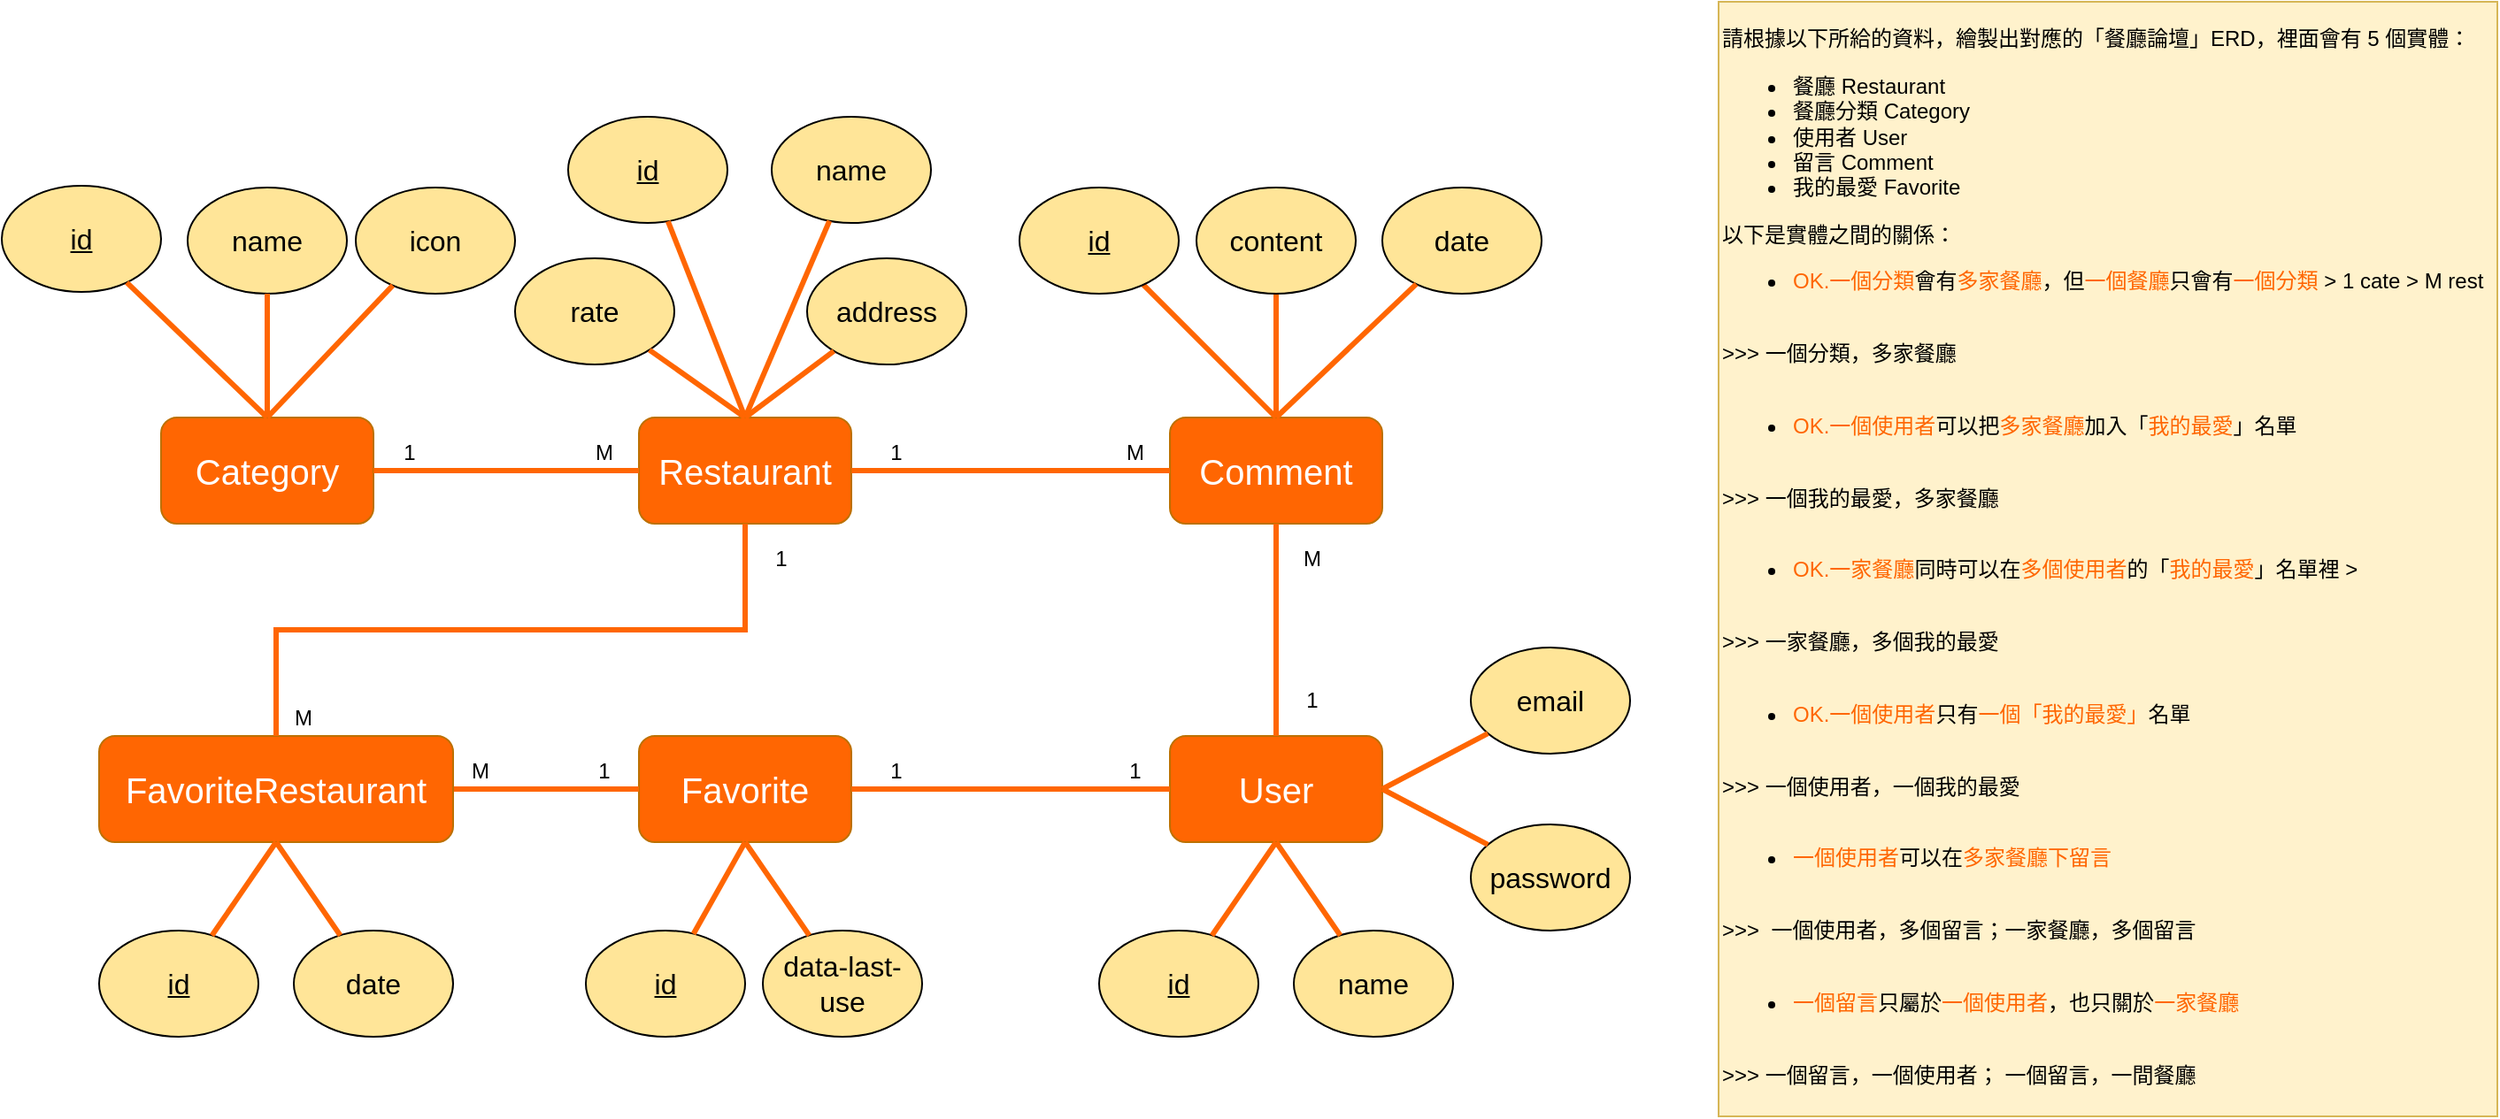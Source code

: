 <mxfile version="16.4.3" type="github"><diagram id="Arsce1lhnxzf3GvLfII_" name="第1頁"><mxGraphModel dx="1422" dy="1571" grid="1" gridSize="10" guides="1" tooltips="1" connect="1" arrows="1" fold="1" page="1" pageScale="1" pageWidth="1169" pageHeight="827" math="0" shadow="0"><root><mxCell id="0"/><mxCell id="1" parent="0"/><mxCell id="sODQ3IuSzkhDvpB2BnHd-1" value="&lt;p&gt;請根據以下所給的資料，繪製出對應的「餐廳論壇」ERD，裡面會有 5 個實體：&lt;/p&gt;&lt;ul&gt;&lt;li&gt;餐廳 Restaurant&lt;/li&gt;&lt;li&gt;餐廳分類 Category&lt;/li&gt;&lt;li&gt;使用者 User&lt;/li&gt;&lt;li&gt;留言 Comment&lt;/li&gt;&lt;li&gt;我的最愛 Favorite&lt;/li&gt;&lt;/ul&gt;&lt;p&gt;以下是實體之間的關係：&lt;/p&gt;&lt;ul&gt;&lt;li&gt;&lt;font color=&quot;#FF6602&quot;&gt;OK.一個分類&lt;/font&gt;會有&lt;font color=&quot;#FF6602&quot;&gt;多家餐廳&lt;/font&gt;，但&lt;font color=&quot;#FF6602&quot;&gt;一個餐廳&lt;/font&gt;只會有&lt;font color=&quot;#FF6602&quot;&gt;一個分類&lt;/font&gt; &amp;gt; 1 cate &amp;gt; M rest&lt;/li&gt;&lt;/ul&gt;&lt;div&gt;&lt;br&gt;&lt;/div&gt;&lt;div&gt;&amp;gt;&amp;gt;&amp;gt; 一個分類，多家餐廳&lt;/div&gt;&lt;div&gt;&lt;br&gt;&lt;/div&gt;&lt;ul&gt;&lt;li&gt;&lt;font color=&quot;#FF6602&quot;&gt;OK.一個使用者&lt;/font&gt;可以把&lt;font color=&quot;#FF6602&quot;&gt;多家餐廳&lt;/font&gt;加入「&lt;font color=&quot;#FF6602&quot;&gt;我的最愛&lt;/font&gt;」名單 &lt;br&gt;&lt;/li&gt;&lt;/ul&gt;&lt;div&gt;&lt;br&gt;&lt;/div&gt;&lt;div&gt;&amp;gt;&amp;gt;&amp;gt; 一個我的最愛，多家餐廳&lt;/div&gt;&lt;div&gt;&lt;br&gt;&lt;/div&gt;&lt;ul&gt;&lt;li&gt;&lt;font color=&quot;#FF6602&quot;&gt;OK.一家餐廳&lt;/font&gt;同時可以在&lt;font color=&quot;#FF6602&quot;&gt;多個使用者&lt;/font&gt;的「&lt;font color=&quot;#FF6602&quot;&gt;我的最愛&lt;/font&gt;」名單裡 &amp;gt;&amp;nbsp;&lt;/li&gt;&lt;/ul&gt;&lt;div&gt;&lt;br&gt;&lt;/div&gt;&lt;div&gt;&amp;gt;&amp;gt;&amp;gt; 一家餐廳，多個我的最愛&lt;/div&gt;&lt;div&gt;&lt;br&gt;&lt;/div&gt;&lt;ul&gt;&lt;li&gt;&lt;font color=&quot;#FF6602&quot;&gt;OK.一個使用者&lt;/font&gt;只有&lt;font color=&quot;#FF6602&quot;&gt;一個「我的最愛」&lt;/font&gt;名單&lt;/li&gt;&lt;/ul&gt;&lt;div&gt;&lt;br&gt;&lt;/div&gt;&lt;div&gt;&amp;gt;&amp;gt;&amp;gt; 一個使用者，一個我的最愛&lt;/div&gt;&lt;div&gt;&lt;br&gt;&lt;/div&gt;&lt;ul&gt;&lt;li&gt;&lt;font color=&quot;#FF6602&quot;&gt;一個使用者&lt;/font&gt;可以在&lt;font color=&quot;#FF6602&quot;&gt;多家餐廳下留言&amp;nbsp;&lt;/font&gt;&lt;/li&gt;&lt;/ul&gt;&lt;div&gt;&lt;br&gt;&lt;/div&gt;&lt;div&gt;&lt;font color=&quot;#FF6602&quot;&gt;&lt;font color=&quot;#000000&quot;&gt;&amp;gt;&amp;gt;&amp;gt;&amp;nbsp; 一個使用者，多個留言；一家餐廳，多個留言&lt;/font&gt;&lt;br&gt;&lt;/font&gt;&lt;/div&gt;&lt;div&gt;&lt;font color=&quot;#FF6602&quot;&gt;&lt;br&gt;&lt;/font&gt;&lt;/div&gt;&lt;ul&gt;&lt;li&gt;&lt;font color=&quot;#FF6602&quot;&gt;一個留言&lt;/font&gt;只屬於&lt;font color=&quot;#FF6602&quot;&gt;一個使用者&lt;/font&gt;，也只關於&lt;font color=&quot;#FF6602&quot;&gt;一家餐廳 &lt;br&gt;&lt;/font&gt;&lt;/li&gt;&lt;/ul&gt;&lt;div&gt;&lt;br&gt;&lt;/div&gt;&lt;div&gt;&lt;font color=&quot;#FF6602&quot;&gt;&lt;font color=&quot;#000000&quot;&gt;&amp;gt;&amp;gt;&amp;gt; 一個留言，一個使用者； 一個留言，一間餐廳&lt;/font&gt;&lt;br&gt;&lt;/font&gt;&lt;/div&gt;&lt;div&gt;&lt;font color=&quot;#FF6602&quot;&gt;&lt;br&gt;&lt;/font&gt;&lt;/div&gt;" style="text;html=1;align=left;verticalAlign=middle;resizable=0;points=[];autosize=1;strokeColor=#d6b656;fillColor=#fff2cc;" parent="1" vertex="1"><mxGeometry x="1020" y="-455" width="440" height="630" as="geometry"/></mxCell><mxCell id="ShWmm1AUHznijSMf3zA9-1" value="Category" style="rounded=1;whiteSpace=wrap;html=1;fillColor=#FF6602;strokeColor=#BD7000;fontColor=#FFFFFF;fontSize=20;" parent="1" vertex="1"><mxGeometry x="140" y="-220" width="120" height="60" as="geometry"/></mxCell><mxCell id="ShWmm1AUHznijSMf3zA9-2" value="Restaurant" style="rounded=1;whiteSpace=wrap;html=1;fillColor=#FF6602;strokeColor=#BD7000;fontColor=#FFFFFF;fontSize=20;" parent="1" vertex="1"><mxGeometry x="410" y="-220" width="120" height="60" as="geometry"/></mxCell><mxCell id="ShWmm1AUHznijSMf3zA9-3" value="User" style="rounded=1;whiteSpace=wrap;html=1;fillColor=#FF6602;strokeColor=#BD7000;fontColor=#FFFFFF;fontSize=20;" parent="1" vertex="1"><mxGeometry x="710" y="-40" width="120" height="60" as="geometry"/></mxCell><mxCell id="ShWmm1AUHznijSMf3zA9-4" value="Comment" style="rounded=1;whiteSpace=wrap;html=1;fillColor=#FF6602;strokeColor=#BD7000;fontColor=#FFFFFF;fontSize=20;" parent="1" vertex="1"><mxGeometry x="710" y="-220" width="120" height="60" as="geometry"/></mxCell><mxCell id="ShWmm1AUHznijSMf3zA9-5" value="Favorite" style="rounded=1;whiteSpace=wrap;html=1;fillColor=#FF6602;strokeColor=#BD7000;fontColor=#FFFFFF;fontSize=20;" parent="1" vertex="1"><mxGeometry x="410" y="-40" width="120" height="60" as="geometry"/></mxCell><mxCell id="ShWmm1AUHznijSMf3zA9-6" style="edgeStyle=orthogonalEdgeStyle;rounded=0;orthogonalLoop=1;jettySize=auto;html=1;entryX=0;entryY=0.5;entryDx=0;entryDy=0;strokeWidth=3;endArrow=none;endFill=0;strokeColor=#FF6602;exitX=1;exitY=0.5;exitDx=0;exitDy=0;" parent="1" source="ShWmm1AUHznijSMf3zA9-1" target="ShWmm1AUHznijSMf3zA9-2" edge="1"><mxGeometry relative="1" as="geometry"><mxPoint x="460" y="-150" as="sourcePoint"/><mxPoint x="400" y="-56" as="targetPoint"/></mxGeometry></mxCell><mxCell id="ShWmm1AUHznijSMf3zA9-7" value="1" style="text;html=1;align=center;verticalAlign=middle;resizable=0;points=[];autosize=1;strokeColor=none;fillColor=none;" parent="1" vertex="1"><mxGeometry x="270" y="-210" width="20" height="20" as="geometry"/></mxCell><mxCell id="ShWmm1AUHznijSMf3zA9-8" value="M" style="text;html=1;align=center;verticalAlign=middle;resizable=0;points=[];autosize=1;strokeColor=none;fillColor=none;" parent="1" vertex="1"><mxGeometry x="380" y="-210" width="20" height="20" as="geometry"/></mxCell><mxCell id="ShWmm1AUHznijSMf3zA9-9" style="edgeStyle=orthogonalEdgeStyle;rounded=0;orthogonalLoop=1;jettySize=auto;html=1;strokeWidth=3;endArrow=none;endFill=0;strokeColor=#FF6602;exitX=1;exitY=0.5;exitDx=0;exitDy=0;entryX=0;entryY=0.5;entryDx=0;entryDy=0;" parent="1" source="ShWmm1AUHznijSMf3zA9-5" target="ShWmm1AUHznijSMf3zA9-3" edge="1"><mxGeometry relative="1" as="geometry"><mxPoint x="640" y="-80" as="sourcePoint"/><mxPoint x="680" y="-30" as="targetPoint"/></mxGeometry></mxCell><mxCell id="ShWmm1AUHznijSMf3zA9-10" value="1" style="text;html=1;align=center;verticalAlign=middle;resizable=0;points=[];autosize=1;strokeColor=none;fillColor=none;" parent="1" vertex="1"><mxGeometry x="680" y="-30" width="20" height="20" as="geometry"/></mxCell><mxCell id="ShWmm1AUHznijSMf3zA9-11" value="1" style="text;html=1;align=center;verticalAlign=middle;resizable=0;points=[];autosize=1;strokeColor=none;fillColor=none;" parent="1" vertex="1"><mxGeometry x="545" y="-30" width="20" height="20" as="geometry"/></mxCell><mxCell id="ShWmm1AUHznijSMf3zA9-12" style="edgeStyle=orthogonalEdgeStyle;rounded=0;orthogonalLoop=1;jettySize=auto;html=1;strokeWidth=3;endArrow=none;endFill=0;strokeColor=#FF6602;exitX=1;exitY=0.5;exitDx=0;exitDy=0;entryX=0;entryY=0.5;entryDx=0;entryDy=0;" parent="1" source="ShWmm1AUHznijSMf3zA9-23" target="ShWmm1AUHznijSMf3zA9-5" edge="1"><mxGeometry relative="1" as="geometry"><mxPoint x="510" as="sourcePoint"/><mxPoint x="725" as="targetPoint"/></mxGeometry></mxCell><mxCell id="ShWmm1AUHznijSMf3zA9-13" value="1" style="text;html=1;align=center;verticalAlign=middle;resizable=0;points=[];autosize=1;strokeColor=none;fillColor=none;" parent="1" vertex="1"><mxGeometry x="480" y="-150" width="20" height="20" as="geometry"/></mxCell><mxCell id="ShWmm1AUHznijSMf3zA9-14" value="M" style="text;html=1;align=center;verticalAlign=middle;resizable=0;points=[];autosize=1;strokeColor=none;fillColor=none;" parent="1" vertex="1"><mxGeometry x="210" y="-60" width="20" height="20" as="geometry"/></mxCell><mxCell id="ShWmm1AUHznijSMf3zA9-15" style="edgeStyle=orthogonalEdgeStyle;rounded=0;orthogonalLoop=1;jettySize=auto;html=1;strokeWidth=3;endArrow=none;endFill=0;strokeColor=#FF6602;exitX=1;exitY=0.5;exitDx=0;exitDy=0;entryX=0;entryY=0.5;entryDx=0;entryDy=0;" parent="1" source="ShWmm1AUHznijSMf3zA9-2" target="ShWmm1AUHznijSMf3zA9-4" edge="1"><mxGeometry relative="1" as="geometry"><mxPoint x="500" y="-110" as="sourcePoint"/><mxPoint x="660" y="-170" as="targetPoint"/></mxGeometry></mxCell><mxCell id="ShWmm1AUHznijSMf3zA9-16" style="edgeStyle=orthogonalEdgeStyle;rounded=0;orthogonalLoop=1;jettySize=auto;html=1;strokeWidth=3;endArrow=none;endFill=0;strokeColor=#FF6602;exitX=0.5;exitY=1;exitDx=0;exitDy=0;entryX=0.5;entryY=0;entryDx=0;entryDy=0;" parent="1" source="ShWmm1AUHznijSMf3zA9-4" target="ShWmm1AUHznijSMf3zA9-3" edge="1"><mxGeometry relative="1" as="geometry"><mxPoint x="540" y="-70" as="sourcePoint"/><mxPoint x="765" y="-70" as="targetPoint"/></mxGeometry></mxCell><mxCell id="ShWmm1AUHznijSMf3zA9-17" value="1" style="text;html=1;align=center;verticalAlign=middle;resizable=0;points=[];autosize=1;strokeColor=none;fillColor=none;" parent="1" vertex="1"><mxGeometry x="780" y="-70" width="20" height="20" as="geometry"/></mxCell><mxCell id="ShWmm1AUHznijSMf3zA9-18" value="M" style="text;html=1;align=center;verticalAlign=middle;resizable=0;points=[];autosize=1;strokeColor=none;fillColor=none;" parent="1" vertex="1"><mxGeometry x="780" y="-150" width="20" height="20" as="geometry"/></mxCell><mxCell id="ShWmm1AUHznijSMf3zA9-19" value="M" style="text;html=1;align=center;verticalAlign=middle;resizable=0;points=[];autosize=1;strokeColor=none;fillColor=none;" parent="1" vertex="1"><mxGeometry x="680" y="-210" width="20" height="20" as="geometry"/></mxCell><mxCell id="ShWmm1AUHznijSMf3zA9-20" value="1" style="text;html=1;align=center;verticalAlign=middle;resizable=0;points=[];autosize=1;strokeColor=none;fillColor=none;" parent="1" vertex="1"><mxGeometry x="545" y="-210" width="20" height="20" as="geometry"/></mxCell><mxCell id="ShWmm1AUHznijSMf3zA9-21" value="&lt;div&gt;1&lt;/div&gt;" style="text;html=1;align=center;verticalAlign=middle;resizable=0;points=[];autosize=1;strokeColor=none;fillColor=none;" parent="1" vertex="1"><mxGeometry x="380" y="-30" width="20" height="20" as="geometry"/></mxCell><mxCell id="ShWmm1AUHznijSMf3zA9-22" value="M" style="text;html=1;align=center;verticalAlign=middle;resizable=0;points=[];autosize=1;strokeColor=none;fillColor=none;" parent="1" vertex="1"><mxGeometry x="310" y="-30" width="20" height="20" as="geometry"/></mxCell><mxCell id="ShWmm1AUHznijSMf3zA9-23" value="FavoriteRestaurant" style="rounded=1;whiteSpace=wrap;html=1;fillColor=#FF6602;strokeColor=#BD7000;fontColor=#FFFFFF;fontSize=20;" parent="1" vertex="1"><mxGeometry x="105" y="-40" width="200" height="60" as="geometry"/></mxCell><mxCell id="ShWmm1AUHznijSMf3zA9-24" style="edgeStyle=orthogonalEdgeStyle;rounded=0;orthogonalLoop=1;jettySize=auto;html=1;strokeWidth=3;endArrow=none;endFill=0;strokeColor=#FF6602;exitX=0.5;exitY=0;exitDx=0;exitDy=0;entryX=0.5;entryY=1;entryDx=0;entryDy=0;" parent="1" source="ShWmm1AUHznijSMf3zA9-23" target="ShWmm1AUHznijSMf3zA9-2" edge="1"><mxGeometry relative="1" as="geometry"><mxPoint x="315" as="sourcePoint"/><mxPoint x="375" as="targetPoint"/></mxGeometry></mxCell><mxCell id="ShWmm1AUHznijSMf3zA9-25" value="&lt;u&gt;id&lt;/u&gt;" style="ellipse;whiteSpace=wrap;html=1;fillColor=#FFE598;fontSize=16;" parent="1" vertex="1"><mxGeometry x="670" y="70" width="90" height="60" as="geometry"/></mxCell><mxCell id="ShWmm1AUHznijSMf3zA9-27" style="edgeStyle=none;rounded=0;orthogonalLoop=1;jettySize=auto;html=1;fontSize=16;fontColor=#FFFFFF;endArrow=none;endFill=0;strokeColor=#FF6602;strokeWidth=3;entryX=0.5;entryY=0;entryDx=0;entryDy=0;" parent="1" source="ShWmm1AUHznijSMf3zA9-39" target="ShWmm1AUHznijSMf3zA9-4" edge="1"><mxGeometry relative="1" as="geometry"><mxPoint x="815.512" y="-413.004" as="sourcePoint"/><mxPoint x="770" y="-272.33" as="targetPoint"/></mxGeometry></mxCell><mxCell id="ShWmm1AUHznijSMf3zA9-29" value="password" style="ellipse;whiteSpace=wrap;html=1;fillColor=#FFE598;fontSize=16;" parent="1" vertex="1"><mxGeometry x="880" y="10" width="90" height="60" as="geometry"/></mxCell><mxCell id="ShWmm1AUHznijSMf3zA9-30" value="name" style="ellipse;whiteSpace=wrap;html=1;fillColor=#FFE598;fontSize=16;" parent="1" vertex="1"><mxGeometry x="780" y="70" width="90" height="60" as="geometry"/></mxCell><mxCell id="ShWmm1AUHznijSMf3zA9-31" value="email" style="ellipse;whiteSpace=wrap;html=1;fillColor=#FFE598;fontSize=16;" parent="1" vertex="1"><mxGeometry x="880" y="-90" width="90" height="60" as="geometry"/></mxCell><mxCell id="ShWmm1AUHznijSMf3zA9-32" style="edgeStyle=none;rounded=0;orthogonalLoop=1;jettySize=auto;html=1;fontSize=16;fontColor=#FFFFFF;endArrow=none;endFill=0;strokeColor=#FF6602;strokeWidth=3;entryX=0.5;entryY=0;entryDx=0;entryDy=0;" parent="1" source="ShWmm1AUHznijSMf3zA9-40" target="ShWmm1AUHznijSMf3zA9-4" edge="1"><mxGeometry relative="1" as="geometry"><mxPoint x="670.512" y="-440.004" as="sourcePoint"/><mxPoint x="625" y="-299.33" as="targetPoint"/></mxGeometry></mxCell><mxCell id="ShWmm1AUHznijSMf3zA9-33" style="edgeStyle=none;rounded=0;orthogonalLoop=1;jettySize=auto;html=1;fontSize=16;fontColor=#FFFFFF;endArrow=none;endFill=0;strokeColor=#FF6602;strokeWidth=3;entryX=1;entryY=0.5;entryDx=0;entryDy=0;" parent="1" source="ShWmm1AUHznijSMf3zA9-31" target="ShWmm1AUHznijSMf3zA9-3" edge="1"><mxGeometry relative="1" as="geometry"><mxPoint x="860.002" y="-141.004" as="sourcePoint"/><mxPoint x="814.49" y="-0.33" as="targetPoint"/></mxGeometry></mxCell><mxCell id="ShWmm1AUHznijSMf3zA9-35" style="edgeStyle=none;rounded=0;orthogonalLoop=1;jettySize=auto;html=1;fontSize=16;fontColor=#FFFFFF;endArrow=none;endFill=0;strokeColor=#FF6602;strokeWidth=3;" parent="1" target="ShWmm1AUHznijSMf3zA9-30" edge="1"><mxGeometry relative="1" as="geometry"><mxPoint x="770" y="20" as="sourcePoint"/><mxPoint x="734.49" y="170.34" as="targetPoint"/></mxGeometry></mxCell><mxCell id="ShWmm1AUHznijSMf3zA9-37" style="edgeStyle=none;rounded=0;orthogonalLoop=1;jettySize=auto;html=1;fontSize=16;fontColor=#FFFFFF;endArrow=none;endFill=0;strokeColor=#FF6602;strokeWidth=3;exitX=1;exitY=0.5;exitDx=0;exitDy=0;" parent="1" source="ShWmm1AUHznijSMf3zA9-3" target="ShWmm1AUHznijSMf3zA9-29" edge="1"><mxGeometry relative="1" as="geometry"><mxPoint x="800.002" y="29.666" as="sourcePoint"/><mxPoint x="754.49" y="170.34" as="targetPoint"/></mxGeometry></mxCell><mxCell id="ShWmm1AUHznijSMf3zA9-38" style="edgeStyle=none;rounded=0;orthogonalLoop=1;jettySize=auto;html=1;fontSize=16;fontColor=#FFFFFF;endArrow=none;endFill=0;strokeColor=#FF6602;strokeWidth=3;exitX=0.5;exitY=1;exitDx=0;exitDy=0;" parent="1" source="ShWmm1AUHznijSMf3zA9-3" target="ShWmm1AUHznijSMf3zA9-25" edge="1"><mxGeometry relative="1" as="geometry"><mxPoint x="710" y="50" as="sourcePoint"/><mxPoint x="634.49" y="190.67" as="targetPoint"/></mxGeometry></mxCell><mxCell id="ShWmm1AUHznijSMf3zA9-39" value="&lt;div&gt;content&lt;/div&gt;" style="ellipse;whiteSpace=wrap;html=1;fillColor=#FFE598;fontSize=16;" parent="1" vertex="1"><mxGeometry x="725" y="-350" width="90" height="60" as="geometry"/></mxCell><mxCell id="ShWmm1AUHznijSMf3zA9-40" value="&lt;u&gt;id&lt;/u&gt;" style="ellipse;whiteSpace=wrap;html=1;fillColor=#FFE598;fontSize=16;" parent="1" vertex="1"><mxGeometry x="625" y="-350" width="90" height="60" as="geometry"/></mxCell><mxCell id="ShWmm1AUHznijSMf3zA9-41" value="date" style="ellipse;whiteSpace=wrap;html=1;fillColor=#FFE598;fontSize=16;" parent="1" vertex="1"><mxGeometry x="830" y="-350" width="90" height="60" as="geometry"/></mxCell><mxCell id="ShWmm1AUHznijSMf3zA9-42" style="edgeStyle=none;rounded=0;orthogonalLoop=1;jettySize=auto;html=1;fontSize=16;fontColor=#FFFFFF;endArrow=none;endFill=0;strokeColor=#FF6602;strokeWidth=3;" parent="1" source="ShWmm1AUHznijSMf3zA9-41" edge="1"><mxGeometry relative="1" as="geometry"><mxPoint x="841.023" y="-274.613" as="sourcePoint"/><mxPoint x="770" y="-220" as="targetPoint"/></mxGeometry></mxCell><mxCell id="ShWmm1AUHznijSMf3zA9-43" value="&lt;span&gt;id&lt;/span&gt;" style="ellipse;whiteSpace=wrap;html=1;fillColor=#FFE598;fontSize=16;fontStyle=4" parent="1" vertex="1"><mxGeometry x="370" y="-390" width="90" height="60" as="geometry"/></mxCell><mxCell id="ShWmm1AUHznijSMf3zA9-44" value="name" style="ellipse;whiteSpace=wrap;html=1;fillColor=#FFE598;fontSize=16;" parent="1" vertex="1"><mxGeometry x="485" y="-390" width="90" height="60" as="geometry"/></mxCell><mxCell id="ShWmm1AUHznijSMf3zA9-45" value="address" style="ellipse;whiteSpace=wrap;html=1;fillColor=#FFE598;fontSize=16;" parent="1" vertex="1"><mxGeometry x="505" y="-310" width="90" height="60" as="geometry"/></mxCell><mxCell id="ShWmm1AUHznijSMf3zA9-46" value="rate" style="ellipse;whiteSpace=wrap;html=1;fillColor=#FFE598;fontSize=16;" parent="1" vertex="1"><mxGeometry x="340" y="-310" width="90" height="60" as="geometry"/></mxCell><mxCell id="ShWmm1AUHznijSMf3zA9-47" style="edgeStyle=none;rounded=0;orthogonalLoop=1;jettySize=auto;html=1;fontSize=16;fontColor=#FFFFFF;endArrow=none;endFill=0;strokeColor=#FF6602;strokeWidth=3;entryX=0.5;entryY=0;entryDx=0;entryDy=0;" parent="1" source="ShWmm1AUHznijSMf3zA9-43" target="ShWmm1AUHznijSMf3zA9-2" edge="1"><mxGeometry relative="1" as="geometry"><mxPoint x="334.962" y="-349.998" as="sourcePoint"/><mxPoint x="410" y="-274.96" as="targetPoint"/></mxGeometry></mxCell><mxCell id="ShWmm1AUHznijSMf3zA9-48" style="edgeStyle=none;rounded=0;orthogonalLoop=1;jettySize=auto;html=1;fontSize=16;fontColor=#FFFFFF;endArrow=none;endFill=0;strokeColor=#FF6602;strokeWidth=3;entryX=0.5;entryY=0;entryDx=0;entryDy=0;" parent="1" source="ShWmm1AUHznijSMf3zA9-46" target="ShWmm1AUHznijSMf3zA9-2" edge="1"><mxGeometry relative="1" as="geometry"><mxPoint x="436.401" y="-320.979" as="sourcePoint"/><mxPoint x="480" y="-210" as="targetPoint"/></mxGeometry></mxCell><mxCell id="ShWmm1AUHznijSMf3zA9-49" style="edgeStyle=none;rounded=0;orthogonalLoop=1;jettySize=auto;html=1;fontSize=16;fontColor=#FFFFFF;endArrow=none;endFill=0;strokeColor=#FF6602;strokeWidth=3;entryX=0.5;entryY=0;entryDx=0;entryDy=0;" parent="1" source="ShWmm1AUHznijSMf3zA9-44" target="ShWmm1AUHznijSMf3zA9-2" edge="1"><mxGeometry relative="1" as="geometry"><mxPoint x="429.896" y="-247.578" as="sourcePoint"/><mxPoint x="480" y="-210" as="targetPoint"/></mxGeometry></mxCell><mxCell id="ShWmm1AUHznijSMf3zA9-50" style="edgeStyle=none;rounded=0;orthogonalLoop=1;jettySize=auto;html=1;fontSize=16;fontColor=#FFFFFF;endArrow=none;endFill=0;strokeColor=#FF6602;strokeWidth=3;entryX=0.5;entryY=0;entryDx=0;entryDy=0;" parent="1" source="ShWmm1AUHznijSMf3zA9-45" target="ShWmm1AUHznijSMf3zA9-2" edge="1"><mxGeometry relative="1" as="geometry"><mxPoint x="527.638" y="-321.154" as="sourcePoint"/><mxPoint x="480" y="-210" as="targetPoint"/></mxGeometry></mxCell><mxCell id="ShWmm1AUHznijSMf3zA9-51" value="&lt;u&gt;id&lt;/u&gt;" style="ellipse;whiteSpace=wrap;html=1;fillColor=#FFE598;fontSize=16;" parent="1" vertex="1"><mxGeometry x="50" y="-351" width="90" height="60" as="geometry"/></mxCell><mxCell id="ShWmm1AUHznijSMf3zA9-52" value="name" style="ellipse;whiteSpace=wrap;html=1;fillColor=#FFE598;fontSize=16;" parent="1" vertex="1"><mxGeometry x="155" y="-350" width="90" height="60" as="geometry"/></mxCell><mxCell id="ShWmm1AUHznijSMf3zA9-53" style="edgeStyle=none;rounded=0;orthogonalLoop=1;jettySize=auto;html=1;fontSize=16;fontColor=#FFFFFF;endArrow=none;endFill=0;strokeColor=#FF6602;strokeWidth=3;entryX=0.5;entryY=0;entryDx=0;entryDy=0;" parent="1" source="ShWmm1AUHznijSMf3zA9-52" target="ShWmm1AUHznijSMf3zA9-1" edge="1"><mxGeometry relative="1" as="geometry"><mxPoint x="246.401" y="-320.979" as="sourcePoint"/><mxPoint x="290" y="-210" as="targetPoint"/></mxGeometry></mxCell><mxCell id="ShWmm1AUHznijSMf3zA9-54" style="edgeStyle=none;rounded=0;orthogonalLoop=1;jettySize=auto;html=1;fontSize=16;fontColor=#FFFFFF;endArrow=none;endFill=0;strokeColor=#FF6602;strokeWidth=3;entryX=0.5;entryY=0;entryDx=0;entryDy=0;" parent="1" source="ShWmm1AUHznijSMf3zA9-51" target="ShWmm1AUHznijSMf3zA9-1" edge="1"><mxGeometry relative="1" as="geometry"><mxPoint x="237.602" y="-320.408" as="sourcePoint"/><mxPoint x="210" y="-210" as="targetPoint"/></mxGeometry></mxCell><mxCell id="ShWmm1AUHznijSMf3zA9-55" value="&lt;u&gt;id&lt;/u&gt;" style="ellipse;whiteSpace=wrap;html=1;fillColor=#FFE598;fontSize=16;" parent="1" vertex="1"><mxGeometry x="380" y="70" width="90" height="60" as="geometry"/></mxCell><mxCell id="ShWmm1AUHznijSMf3zA9-56" value="&lt;u&gt;id&lt;/u&gt;" style="ellipse;whiteSpace=wrap;html=1;fillColor=#FFE598;fontSize=16;" parent="1" vertex="1"><mxGeometry x="105" y="70" width="90" height="60" as="geometry"/></mxCell><mxCell id="ShWmm1AUHznijSMf3zA9-57" style="edgeStyle=none;rounded=0;orthogonalLoop=1;jettySize=auto;html=1;fontSize=16;fontColor=#FFFFFF;endArrow=none;endFill=0;strokeColor=#FF6602;strokeWidth=3;exitX=0.5;exitY=1;exitDx=0;exitDy=0;" parent="1" source="ShWmm1AUHznijSMf3zA9-23" target="ShWmm1AUHznijSMf3zA9-56" edge="1"><mxGeometry relative="1" as="geometry"><mxPoint x="280" y="80" as="sourcePoint"/><mxPoint x="194.03" y="202.815" as="targetPoint"/></mxGeometry></mxCell><mxCell id="ShWmm1AUHznijSMf3zA9-58" style="edgeStyle=none;rounded=0;orthogonalLoop=1;jettySize=auto;html=1;fontSize=16;fontColor=#FFFFFF;endArrow=none;endFill=0;strokeColor=#FF6602;strokeWidth=3;exitX=0.5;exitY=1;exitDx=0;exitDy=0;" parent="1" source="ShWmm1AUHznijSMf3zA9-5" target="ShWmm1AUHznijSMf3zA9-55" edge="1"><mxGeometry relative="1" as="geometry"><mxPoint x="215" y="30" as="sourcePoint"/><mxPoint x="215" y="80" as="targetPoint"/></mxGeometry></mxCell><mxCell id="ShWmm1AUHznijSMf3zA9-59" value="data-last-use" style="ellipse;whiteSpace=wrap;html=1;fillColor=#FFE598;fontSize=16;" parent="1" vertex="1"><mxGeometry x="480" y="70" width="90" height="60" as="geometry"/></mxCell><mxCell id="ShWmm1AUHznijSMf3zA9-60" style="edgeStyle=none;rounded=0;orthogonalLoop=1;jettySize=auto;html=1;fontSize=16;fontColor=#FFFFFF;endArrow=none;endFill=0;strokeColor=#FF6602;strokeWidth=3;exitX=0.5;exitY=1;exitDx=0;exitDy=0;" parent="1" source="ShWmm1AUHznijSMf3zA9-5" target="ShWmm1AUHznijSMf3zA9-59" edge="1"><mxGeometry relative="1" as="geometry"><mxPoint x="225" y="40" as="sourcePoint"/><mxPoint x="225" y="90" as="targetPoint"/></mxGeometry></mxCell><mxCell id="ShWmm1AUHznijSMf3zA9-61" value="date" style="ellipse;whiteSpace=wrap;html=1;fillColor=#FFE598;fontSize=16;" parent="1" vertex="1"><mxGeometry x="215" y="70" width="90" height="60" as="geometry"/></mxCell><mxCell id="ShWmm1AUHznijSMf3zA9-62" style="edgeStyle=none;rounded=0;orthogonalLoop=1;jettySize=auto;html=1;fontSize=16;fontColor=#FFFFFF;endArrow=none;endFill=0;strokeColor=#FF6602;strokeWidth=3;exitX=0.5;exitY=1;exitDx=0;exitDy=0;" parent="1" source="ShWmm1AUHznijSMf3zA9-23" target="ShWmm1AUHznijSMf3zA9-61" edge="1"><mxGeometry relative="1" as="geometry"><mxPoint x="215" y="30" as="sourcePoint"/><mxPoint x="178.749" y="82.728" as="targetPoint"/></mxGeometry></mxCell><mxCell id="ShWmm1AUHznijSMf3zA9-63" value="icon" style="ellipse;whiteSpace=wrap;html=1;fillColor=#FFE598;fontSize=16;" parent="1" vertex="1"><mxGeometry x="250" y="-350" width="90" height="60" as="geometry"/></mxCell><mxCell id="ShWmm1AUHznijSMf3zA9-64" style="edgeStyle=none;rounded=0;orthogonalLoop=1;jettySize=auto;html=1;fontSize=16;fontColor=#FFFFFF;endArrow=none;endFill=0;strokeColor=#FF6602;strokeWidth=3;entryX=0.5;entryY=0;entryDx=0;entryDy=0;" parent="1" source="ShWmm1AUHznijSMf3zA9-63" target="ShWmm1AUHznijSMf3zA9-1" edge="1"><mxGeometry relative="1" as="geometry"><mxPoint x="210" y="-280" as="sourcePoint"/><mxPoint x="210" y="-210" as="targetPoint"/></mxGeometry></mxCell></root></mxGraphModel></diagram></mxfile>